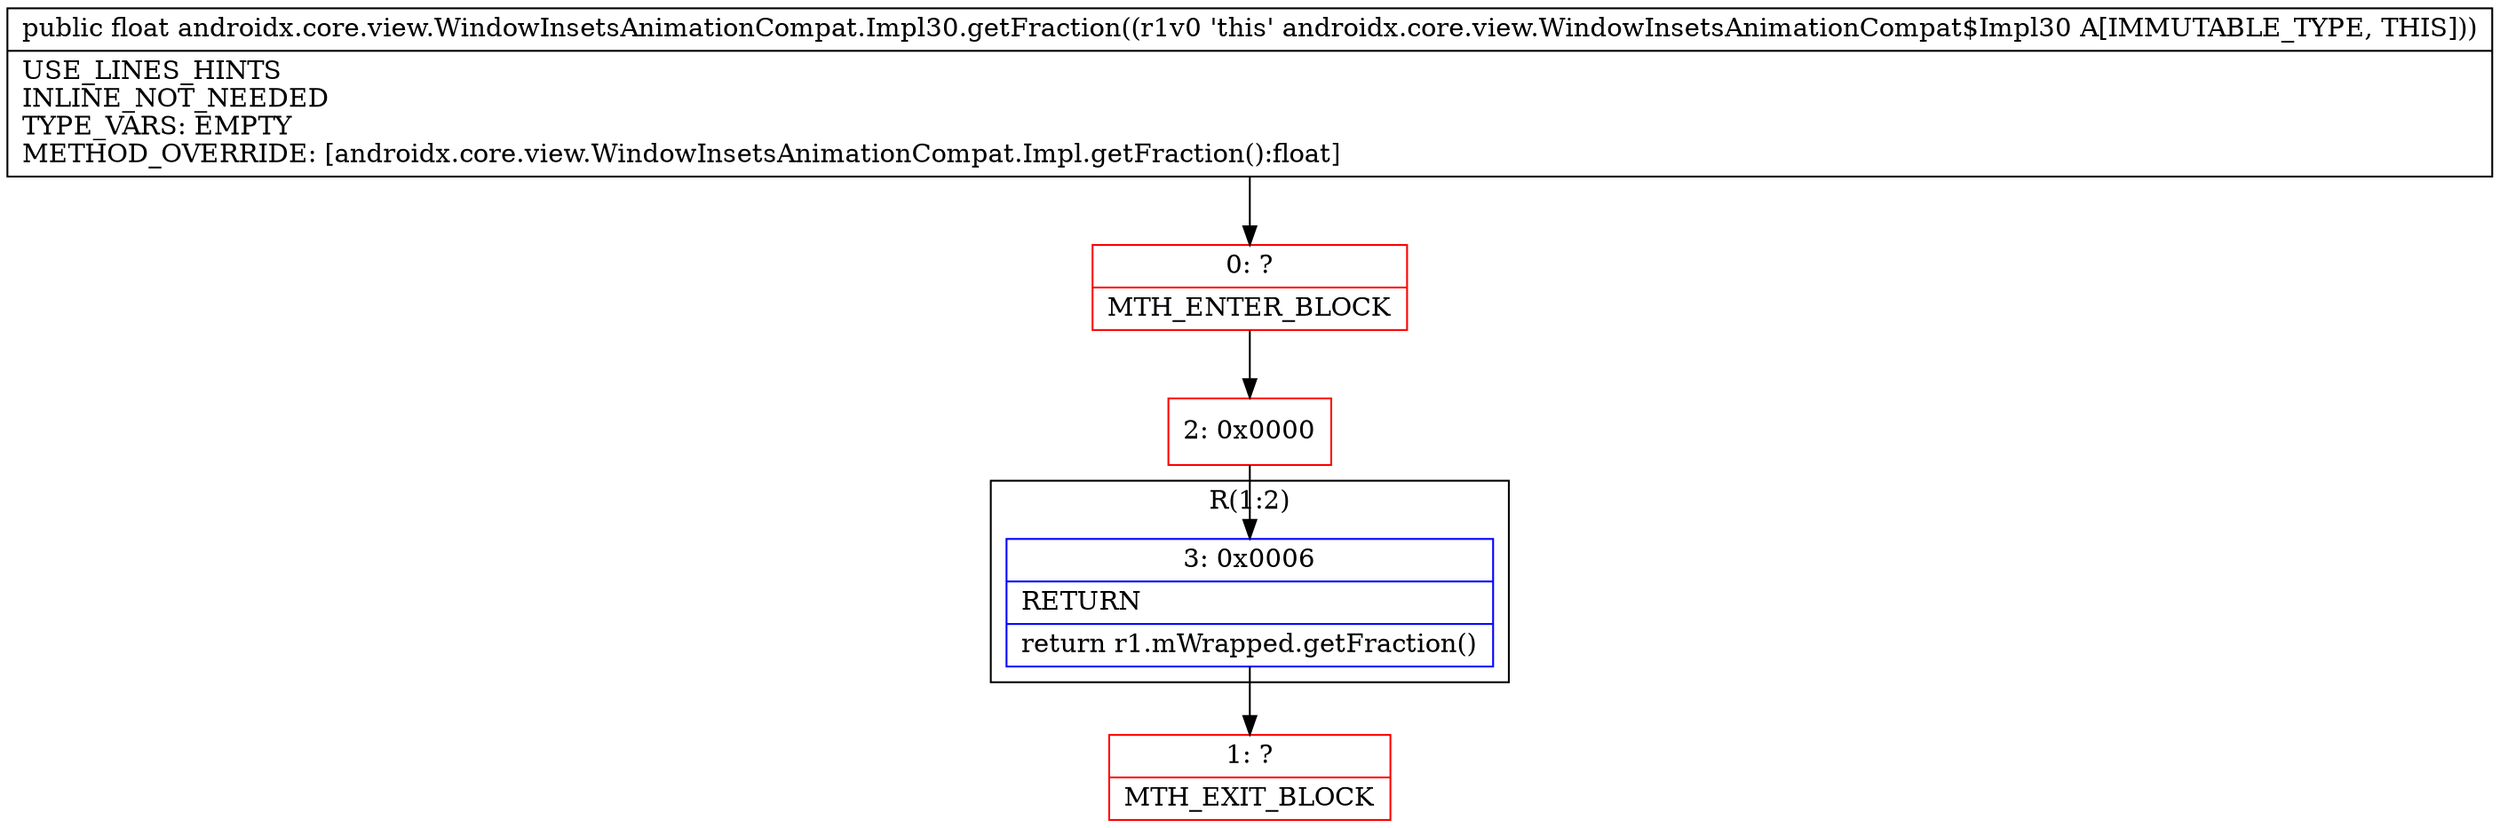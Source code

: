 digraph "CFG forandroidx.core.view.WindowInsetsAnimationCompat.Impl30.getFraction()F" {
subgraph cluster_Region_1095679807 {
label = "R(1:2)";
node [shape=record,color=blue];
Node_3 [shape=record,label="{3\:\ 0x0006|RETURN\l|return r1.mWrapped.getFraction()\l}"];
}
Node_0 [shape=record,color=red,label="{0\:\ ?|MTH_ENTER_BLOCK\l}"];
Node_2 [shape=record,color=red,label="{2\:\ 0x0000}"];
Node_1 [shape=record,color=red,label="{1\:\ ?|MTH_EXIT_BLOCK\l}"];
MethodNode[shape=record,label="{public float androidx.core.view.WindowInsetsAnimationCompat.Impl30.getFraction((r1v0 'this' androidx.core.view.WindowInsetsAnimationCompat$Impl30 A[IMMUTABLE_TYPE, THIS]))  | USE_LINES_HINTS\lINLINE_NOT_NEEDED\lTYPE_VARS: EMPTY\lMETHOD_OVERRIDE: [androidx.core.view.WindowInsetsAnimationCompat.Impl.getFraction():float]\l}"];
MethodNode -> Node_0;Node_3 -> Node_1;
Node_0 -> Node_2;
Node_2 -> Node_3;
}

